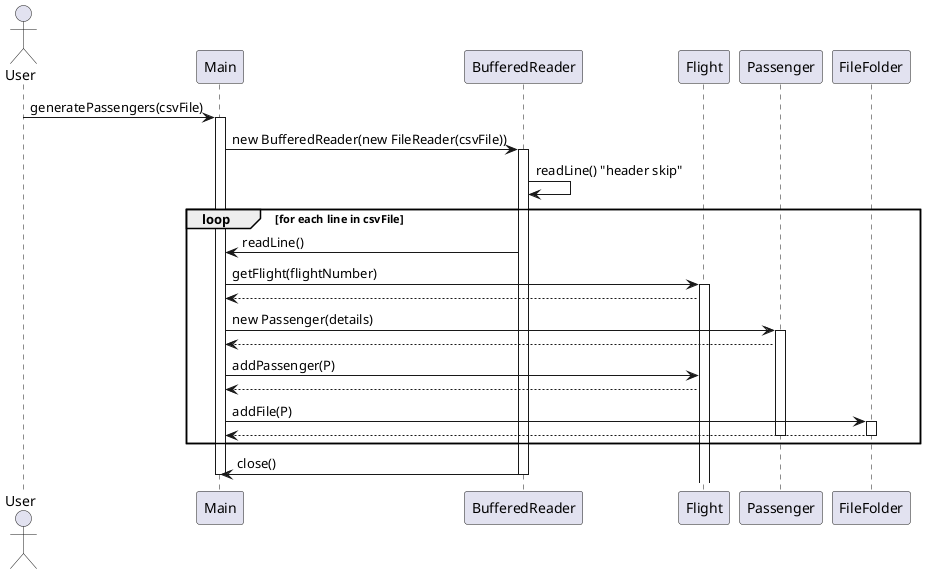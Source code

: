 @startuml
actor User
participant "Main" as M
participant "BufferedReader" as BR
participant "Flight" as F
participant "Passenger" as P
participant "FileFolder" as FF

User -> M : generatePassengers(csvFile)
activate M

M -> BR : new BufferedReader(new FileReader(csvFile))
activate BR
BR -> BR : readLine() "header skip"
loop for each line in csvFile
    BR -> M : readLine()
    M -> F : getFlight(flightNumber)
    activate F
    F --> M
    M -> P : new Passenger(details)
    activate P
    P --> M
    M -> F : addPassenger(P)
    F --> M
    M -> FF : addFile(P)
    activate FF
    FF --> M
    deactivate FF
    deactivate P
end
BR -> M : close()
deactivate BR
deactivate M
@enduml

